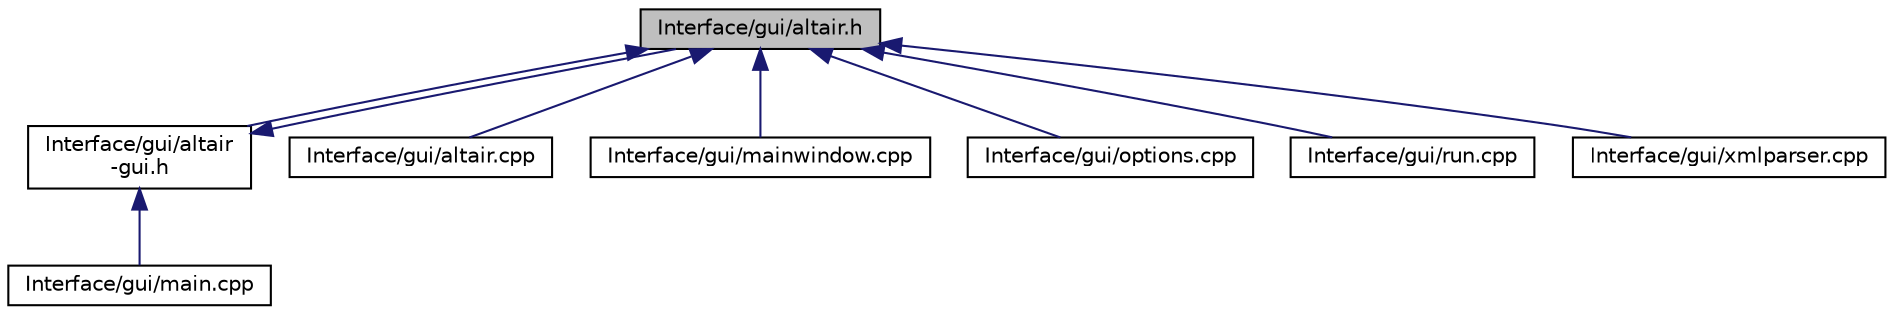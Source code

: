 digraph "Interface/gui/altair.h"
{
 // INTERACTIVE_SVG=YES
  edge [fontname="Helvetica",fontsize="10",labelfontname="Helvetica",labelfontsize="10"];
  node [fontname="Helvetica",fontsize="10",shape=record];
  Node28 [label="Interface/gui/altair.h",height=0.2,width=0.4,color="black", fillcolor="grey75", style="filled", fontcolor="black"];
  Node28 -> Node29 [dir="back",color="midnightblue",fontsize="10",style="solid",fontname="Helvetica"];
  Node29 [label="Interface/gui/altair\l-gui.h",height=0.2,width=0.4,color="black", fillcolor="white", style="filled",URL="$altair-gui_8h.html",tooltip="Code de la classe MainWindow qui construit l&#39;interface graphique. "];
  Node29 -> Node28 [dir="back",color="midnightblue",fontsize="10",style="solid",fontname="Helvetica"];
  Node29 -> Node30 [dir="back",color="midnightblue",fontsize="10",style="solid",fontname="Helvetica"];
  Node30 [label="Interface/gui/main.cpp",height=0.2,width=0.4,color="black", fillcolor="white", style="filled",URL="$_interface_2gui_2main_8cpp.html",tooltip="Lance l&#39;interface graphique en chargeant le bon contexte linguistique et la feuille de style..."];
  Node28 -> Node31 [dir="back",color="midnightblue",fontsize="10",style="solid",fontname="Helvetica"];
  Node31 [label="Interface/gui/altair.cpp",height=0.2,width=0.4,color="black", fillcolor="white", style="filled",URL="$altair_8cpp.html",tooltip="Code implémentant la classe principale Altair, qui joue le rôle d&#39;agent de l&#39;interface graphique..."];
  Node28 -> Node32 [dir="back",color="midnightblue",fontsize="10",style="solid",fontname="Helvetica"];
  Node32 [label="Interface/gui/mainwindow.cpp",height=0.2,width=0.4,color="black", fillcolor="white", style="filled",URL="$mainwindow_8cpp.html",tooltip="Code de l&#39;implémentation de la classe MainWindow de l&#39;interface graphique. "];
  Node28 -> Node33 [dir="back",color="midnightblue",fontsize="10",style="solid",fontname="Helvetica"];
  Node33 [label="Interface/gui/options.cpp",height=0.2,width=0.4,color="black", fillcolor="white", style="filled",URL="$options_8cpp.html",tooltip="Implémentation des classes du dialogue d&#39;options. "];
  Node28 -> Node34 [dir="back",color="midnightblue",fontsize="10",style="solid",fontname="Helvetica"];
  Node34 [label="Interface/gui/run.cpp",height=0.2,width=0.4,color="black", fillcolor="white", style="filled",URL="$run_8cpp.html",tooltip="Implémentation de la classe Altair agent de la classe MainWindow qui construit l&#39;interface graphique..."];
  Node28 -> Node35 [dir="back",color="midnightblue",fontsize="10",style="solid",fontname="Helvetica"];
  Node35 [label="Interface/gui/xmlparser.cpp",height=0.2,width=0.4,color="black", fillcolor="white", style="filled",URL="$xmlparser_8cpp.html",tooltip="Implémentation de la classe Altair agent de la classe MainWindow qui construit l&#39;interface graphique..."];
}
